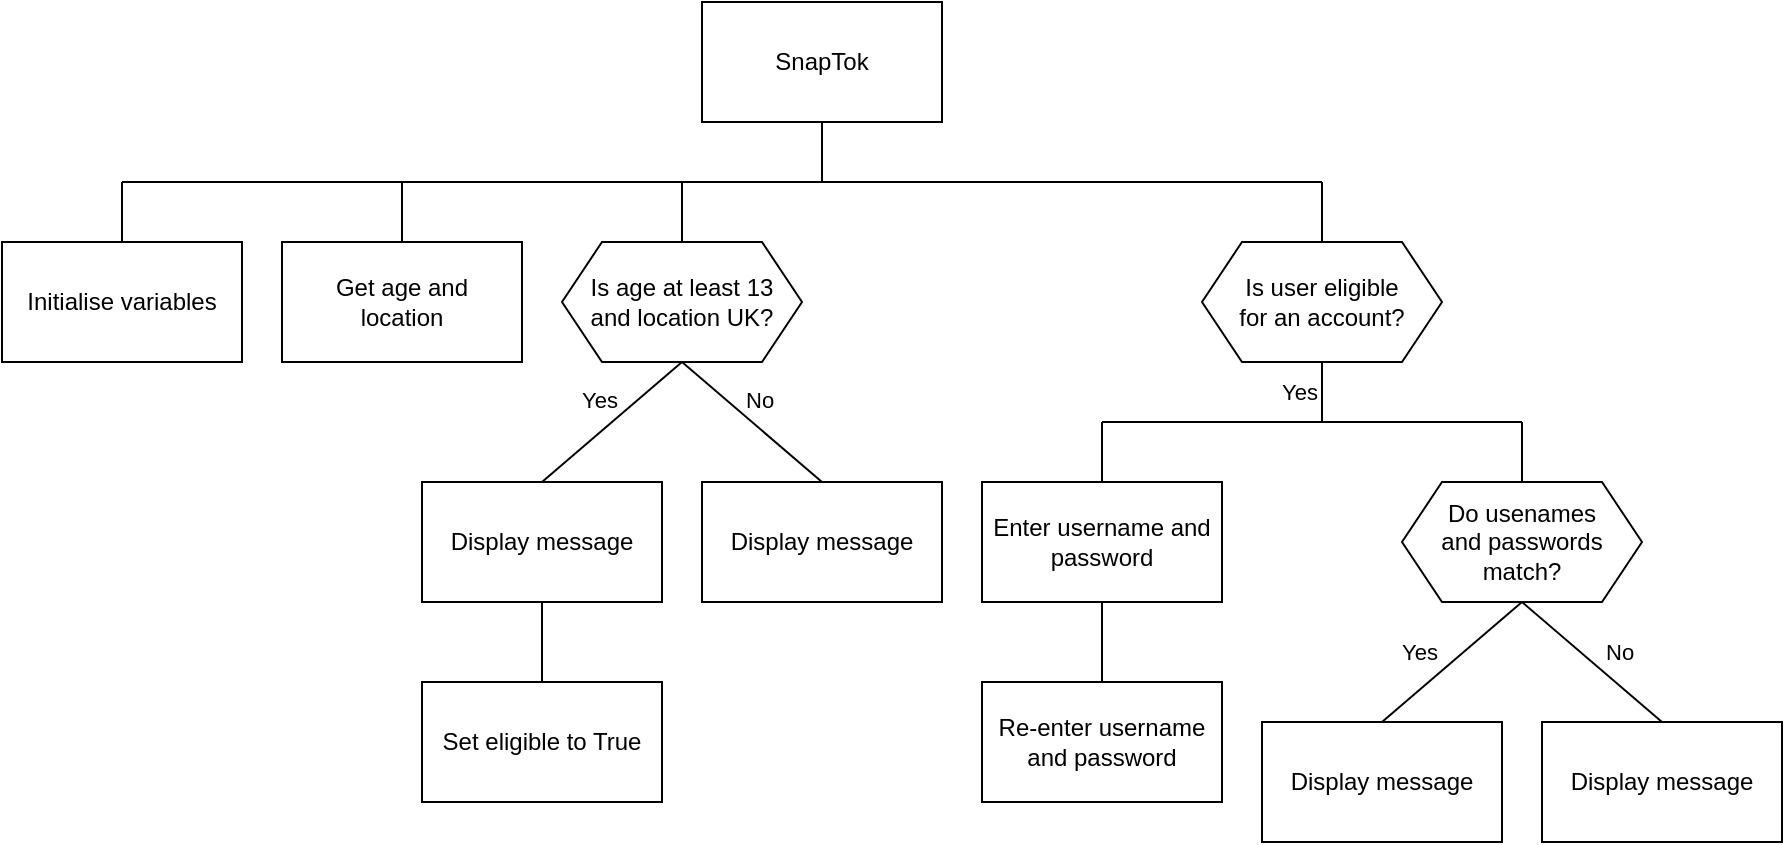 <mxfile version="21.7.5" type="device">
  <diagram name="sd" id="WxBOz_vIAt1np6jKn4KT">
    <mxGraphModel dx="735" dy="564" grid="1" gridSize="10" guides="1" tooltips="1" connect="1" arrows="1" fold="1" page="1" pageScale="1" pageWidth="1169" pageHeight="827" math="0" shadow="0">
      <root>
        <mxCell id="0" />
        <mxCell id="1" parent="0" />
        <mxCell id="EGVu_2AXlCm4AcOK0Q-G-25" style="edgeStyle=none;shape=connector;rounded=0;orthogonalLoop=1;jettySize=auto;html=1;exitX=0.5;exitY=1;exitDx=0;exitDy=0;labelBackgroundColor=default;strokeColor=default;fontFamily=Helvetica;fontSize=11;fontColor=default;endArrow=none;endFill=0;" edge="1" parent="1" source="EGVu_2AXlCm4AcOK0Q-G-1">
          <mxGeometry relative="1" as="geometry">
            <mxPoint x="570" y="290" as="targetPoint" />
          </mxGeometry>
        </mxCell>
        <mxCell id="EGVu_2AXlCm4AcOK0Q-G-1" value="SnapTok" style="rounded=0;whiteSpace=wrap;html=1;spacingLeft=4;spacingRight=4;" vertex="1" parent="1">
          <mxGeometry x="510" y="200" width="120" height="60" as="geometry" />
        </mxCell>
        <mxCell id="EGVu_2AXlCm4AcOK0Q-G-21" style="edgeStyle=none;shape=connector;rounded=0;orthogonalLoop=1;jettySize=auto;html=1;exitX=0.5;exitY=0;exitDx=0;exitDy=0;labelBackgroundColor=default;strokeColor=default;fontFamily=Helvetica;fontSize=11;fontColor=default;endArrow=none;endFill=0;" edge="1" parent="1" source="EGVu_2AXlCm4AcOK0Q-G-2">
          <mxGeometry relative="1" as="geometry">
            <mxPoint x="220" y="290" as="targetPoint" />
          </mxGeometry>
        </mxCell>
        <mxCell id="EGVu_2AXlCm4AcOK0Q-G-2" value="Initialise variables" style="rounded=0;whiteSpace=wrap;html=1;spacingLeft=4;spacingRight=4;" vertex="1" parent="1">
          <mxGeometry x="160" y="320" width="120" height="60" as="geometry" />
        </mxCell>
        <mxCell id="EGVu_2AXlCm4AcOK0Q-G-22" style="edgeStyle=none;shape=connector;rounded=0;orthogonalLoop=1;jettySize=auto;html=1;exitX=0.5;exitY=0;exitDx=0;exitDy=0;labelBackgroundColor=default;strokeColor=default;fontFamily=Helvetica;fontSize=11;fontColor=default;endArrow=none;endFill=0;" edge="1" parent="1" source="EGVu_2AXlCm4AcOK0Q-G-3">
          <mxGeometry relative="1" as="geometry">
            <mxPoint x="360" y="290" as="targetPoint" />
          </mxGeometry>
        </mxCell>
        <mxCell id="EGVu_2AXlCm4AcOK0Q-G-3" value="Get age and location" style="rounded=0;whiteSpace=wrap;html=1;spacingLeft=4;spacingRight=4;" vertex="1" parent="1">
          <mxGeometry x="300" y="320" width="120" height="60" as="geometry" />
        </mxCell>
        <mxCell id="EGVu_2AXlCm4AcOK0Q-G-8" style="rounded=0;orthogonalLoop=1;jettySize=auto;html=1;exitX=0.5;exitY=1;exitDx=0;exitDy=0;entryX=0.5;entryY=0;entryDx=0;entryDy=0;endArrow=none;endFill=0;" edge="1" parent="1" source="EGVu_2AXlCm4AcOK0Q-G-4" target="EGVu_2AXlCm4AcOK0Q-G-5">
          <mxGeometry relative="1" as="geometry" />
        </mxCell>
        <mxCell id="EGVu_2AXlCm4AcOK0Q-G-23" style="edgeStyle=none;shape=connector;rounded=0;orthogonalLoop=1;jettySize=auto;html=1;exitX=0.5;exitY=0;exitDx=0;exitDy=0;labelBackgroundColor=default;strokeColor=default;fontFamily=Helvetica;fontSize=11;fontColor=default;endArrow=none;endFill=0;" edge="1" parent="1" source="EGVu_2AXlCm4AcOK0Q-G-4">
          <mxGeometry relative="1" as="geometry">
            <mxPoint x="500" y="290" as="targetPoint" />
          </mxGeometry>
        </mxCell>
        <mxCell id="EGVu_2AXlCm4AcOK0Q-G-4" value="Is age at least 13 and location UK?" style="shape=hexagon;perimeter=hexagonPerimeter2;whiteSpace=wrap;html=1;fixedSize=1;spacingLeft=4;spacingRight=4;" vertex="1" parent="1">
          <mxGeometry x="440" y="320" width="120" height="60" as="geometry" />
        </mxCell>
        <mxCell id="EGVu_2AXlCm4AcOK0Q-G-10" style="edgeStyle=none;shape=connector;rounded=0;orthogonalLoop=1;jettySize=auto;html=1;exitX=0.5;exitY=1;exitDx=0;exitDy=0;entryX=0.5;entryY=0;entryDx=0;entryDy=0;labelBackgroundColor=default;strokeColor=default;fontFamily=Helvetica;fontSize=11;fontColor=default;endArrow=none;endFill=0;" edge="1" parent="1" source="EGVu_2AXlCm4AcOK0Q-G-5" target="EGVu_2AXlCm4AcOK0Q-G-6">
          <mxGeometry relative="1" as="geometry" />
        </mxCell>
        <mxCell id="EGVu_2AXlCm4AcOK0Q-G-5" value="Display message" style="rounded=0;whiteSpace=wrap;html=1;spacingLeft=4;spacingRight=4;" vertex="1" parent="1">
          <mxGeometry x="370" y="440" width="120" height="60" as="geometry" />
        </mxCell>
        <mxCell id="EGVu_2AXlCm4AcOK0Q-G-6" value="Set eligible to True" style="rounded=0;whiteSpace=wrap;html=1;spacingLeft=4;spacingRight=4;" vertex="1" parent="1">
          <mxGeometry x="370" y="540" width="120" height="60" as="geometry" />
        </mxCell>
        <mxCell id="EGVu_2AXlCm4AcOK0Q-G-9" style="edgeStyle=none;shape=connector;rounded=0;orthogonalLoop=1;jettySize=auto;html=1;exitX=0.5;exitY=0;exitDx=0;exitDy=0;labelBackgroundColor=default;strokeColor=default;fontFamily=Helvetica;fontSize=11;fontColor=default;endArrow=none;endFill=0;entryX=0.5;entryY=1;entryDx=0;entryDy=0;" edge="1" parent="1" source="EGVu_2AXlCm4AcOK0Q-G-7" target="EGVu_2AXlCm4AcOK0Q-G-4">
          <mxGeometry relative="1" as="geometry">
            <mxPoint x="580" y="400" as="targetPoint" />
          </mxGeometry>
        </mxCell>
        <mxCell id="EGVu_2AXlCm4AcOK0Q-G-7" value="Display message" style="rounded=0;whiteSpace=wrap;html=1;spacingLeft=4;spacingRight=4;" vertex="1" parent="1">
          <mxGeometry x="510" y="440" width="120" height="60" as="geometry" />
        </mxCell>
        <mxCell id="EGVu_2AXlCm4AcOK0Q-G-24" style="edgeStyle=none;shape=connector;rounded=0;orthogonalLoop=1;jettySize=auto;html=1;exitX=0.5;exitY=0;exitDx=0;exitDy=0;labelBackgroundColor=default;strokeColor=default;fontFamily=Helvetica;fontSize=11;fontColor=default;endArrow=none;endFill=0;" edge="1" parent="1" source="EGVu_2AXlCm4AcOK0Q-G-11">
          <mxGeometry relative="1" as="geometry">
            <mxPoint x="820" y="290" as="targetPoint" />
          </mxGeometry>
        </mxCell>
        <mxCell id="EGVu_2AXlCm4AcOK0Q-G-28" style="edgeStyle=none;shape=connector;rounded=0;orthogonalLoop=1;jettySize=auto;html=1;exitX=0.5;exitY=1;exitDx=0;exitDy=0;labelBackgroundColor=default;strokeColor=default;fontFamily=Helvetica;fontSize=11;fontColor=default;endArrow=none;endFill=0;" edge="1" parent="1" source="EGVu_2AXlCm4AcOK0Q-G-11">
          <mxGeometry relative="1" as="geometry">
            <mxPoint x="820" y="410" as="targetPoint" />
          </mxGeometry>
        </mxCell>
        <mxCell id="EGVu_2AXlCm4AcOK0Q-G-11" value="Is user eligible&lt;br&gt;for an account?" style="shape=hexagon;perimeter=hexagonPerimeter2;whiteSpace=wrap;html=1;fixedSize=1;spacingLeft=4;spacingRight=4;" vertex="1" parent="1">
          <mxGeometry x="760" y="320" width="120" height="60" as="geometry" />
        </mxCell>
        <mxCell id="EGVu_2AXlCm4AcOK0Q-G-19" style="edgeStyle=none;shape=connector;rounded=0;orthogonalLoop=1;jettySize=auto;html=1;exitX=0.5;exitY=1;exitDx=0;exitDy=0;entryX=0.5;entryY=0;entryDx=0;entryDy=0;labelBackgroundColor=default;strokeColor=default;fontFamily=Helvetica;fontSize=11;fontColor=default;endArrow=none;endFill=0;" edge="1" parent="1" source="EGVu_2AXlCm4AcOK0Q-G-12" target="EGVu_2AXlCm4AcOK0Q-G-13">
          <mxGeometry relative="1" as="geometry" />
        </mxCell>
        <mxCell id="EGVu_2AXlCm4AcOK0Q-G-27" style="edgeStyle=none;shape=connector;rounded=0;orthogonalLoop=1;jettySize=auto;html=1;exitX=0.5;exitY=0;exitDx=0;exitDy=0;labelBackgroundColor=default;strokeColor=default;fontFamily=Helvetica;fontSize=11;fontColor=default;endArrow=none;endFill=0;" edge="1" parent="1" source="EGVu_2AXlCm4AcOK0Q-G-12">
          <mxGeometry relative="1" as="geometry">
            <mxPoint x="710" y="410" as="targetPoint" />
          </mxGeometry>
        </mxCell>
        <mxCell id="EGVu_2AXlCm4AcOK0Q-G-12" value="Enter username and password" style="rounded=0;whiteSpace=wrap;html=1;spacingLeft=4;spacingRight=4;" vertex="1" parent="1">
          <mxGeometry x="650" y="440" width="120" height="60" as="geometry" />
        </mxCell>
        <mxCell id="EGVu_2AXlCm4AcOK0Q-G-13" value="Re-enter username and password" style="rounded=0;whiteSpace=wrap;html=1;spacingLeft=4;spacingRight=4;" vertex="1" parent="1">
          <mxGeometry x="650" y="540" width="120" height="60" as="geometry" />
        </mxCell>
        <mxCell id="EGVu_2AXlCm4AcOK0Q-G-17" style="edgeStyle=none;shape=connector;rounded=0;orthogonalLoop=1;jettySize=auto;html=1;exitX=0.5;exitY=1;exitDx=0;exitDy=0;entryX=0.5;entryY=0;entryDx=0;entryDy=0;labelBackgroundColor=default;strokeColor=default;fontFamily=Helvetica;fontSize=11;fontColor=default;endArrow=none;endFill=0;" edge="1" parent="1" source="EGVu_2AXlCm4AcOK0Q-G-14" target="EGVu_2AXlCm4AcOK0Q-G-15">
          <mxGeometry relative="1" as="geometry" />
        </mxCell>
        <mxCell id="EGVu_2AXlCm4AcOK0Q-G-29" style="edgeStyle=none;shape=connector;rounded=0;orthogonalLoop=1;jettySize=auto;html=1;exitX=0.5;exitY=0;exitDx=0;exitDy=0;labelBackgroundColor=default;strokeColor=default;fontFamily=Helvetica;fontSize=11;fontColor=default;endArrow=none;endFill=0;" edge="1" parent="1" source="EGVu_2AXlCm4AcOK0Q-G-14">
          <mxGeometry relative="1" as="geometry">
            <mxPoint x="920" y="410" as="targetPoint" />
          </mxGeometry>
        </mxCell>
        <mxCell id="EGVu_2AXlCm4AcOK0Q-G-14" value="Do usenames&lt;br&gt;and passwords match?" style="shape=hexagon;perimeter=hexagonPerimeter2;whiteSpace=wrap;html=1;fixedSize=1;spacingLeft=4;spacingRight=4;" vertex="1" parent="1">
          <mxGeometry x="860" y="440" width="120" height="60" as="geometry" />
        </mxCell>
        <mxCell id="EGVu_2AXlCm4AcOK0Q-G-15" value="Display message" style="rounded=0;whiteSpace=wrap;html=1;spacingLeft=4;spacingRight=4;" vertex="1" parent="1">
          <mxGeometry x="790" y="560" width="120" height="60" as="geometry" />
        </mxCell>
        <mxCell id="EGVu_2AXlCm4AcOK0Q-G-18" style="edgeStyle=none;shape=connector;rounded=0;orthogonalLoop=1;jettySize=auto;html=1;exitX=0.5;exitY=0;exitDx=0;exitDy=0;entryX=0.5;entryY=1;entryDx=0;entryDy=0;labelBackgroundColor=default;strokeColor=default;fontFamily=Helvetica;fontSize=11;fontColor=default;endArrow=none;endFill=0;" edge="1" parent="1" source="EGVu_2AXlCm4AcOK0Q-G-16" target="EGVu_2AXlCm4AcOK0Q-G-14">
          <mxGeometry relative="1" as="geometry" />
        </mxCell>
        <mxCell id="EGVu_2AXlCm4AcOK0Q-G-16" value="Display message" style="rounded=0;whiteSpace=wrap;html=1;spacingLeft=4;spacingRight=4;" vertex="1" parent="1">
          <mxGeometry x="930" y="560" width="120" height="60" as="geometry" />
        </mxCell>
        <mxCell id="EGVu_2AXlCm4AcOK0Q-G-20" value="" style="endArrow=none;html=1;rounded=0;labelBackgroundColor=default;strokeColor=default;fontFamily=Helvetica;fontSize=11;fontColor=default;shape=connector;" edge="1" parent="1">
          <mxGeometry width="50" height="50" relative="1" as="geometry">
            <mxPoint x="220" y="290" as="sourcePoint" />
            <mxPoint x="820" y="290" as="targetPoint" />
          </mxGeometry>
        </mxCell>
        <mxCell id="EGVu_2AXlCm4AcOK0Q-G-26" value="" style="endArrow=none;html=1;rounded=0;labelBackgroundColor=default;strokeColor=default;fontFamily=Helvetica;fontSize=11;fontColor=default;shape=connector;" edge="1" parent="1">
          <mxGeometry width="50" height="50" relative="1" as="geometry">
            <mxPoint x="710" y="410" as="sourcePoint" />
            <mxPoint x="920" y="410" as="targetPoint" />
          </mxGeometry>
        </mxCell>
        <mxCell id="EGVu_2AXlCm4AcOK0Q-G-30" value="Yes" style="text;html=1;strokeColor=none;fillColor=none;align=right;verticalAlign=middle;whiteSpace=wrap;rounded=0;fontSize=11;fontFamily=Helvetica;fontColor=default;" vertex="1" parent="1">
          <mxGeometry x="410" y="384" width="60" height="30" as="geometry" />
        </mxCell>
        <mxCell id="EGVu_2AXlCm4AcOK0Q-G-31" value="No" style="text;html=1;strokeColor=none;fillColor=none;align=left;verticalAlign=middle;whiteSpace=wrap;rounded=0;fontSize=11;fontFamily=Helvetica;fontColor=default;" vertex="1" parent="1">
          <mxGeometry x="530" y="384" width="60" height="30" as="geometry" />
        </mxCell>
        <mxCell id="EGVu_2AXlCm4AcOK0Q-G-32" value="No" style="text;html=1;strokeColor=none;fillColor=none;align=left;verticalAlign=middle;whiteSpace=wrap;rounded=0;fontSize=11;fontFamily=Helvetica;fontColor=default;" vertex="1" parent="1">
          <mxGeometry x="960" y="510" width="60" height="30" as="geometry" />
        </mxCell>
        <mxCell id="EGVu_2AXlCm4AcOK0Q-G-33" value="Yes" style="text;html=1;strokeColor=none;fillColor=none;align=right;verticalAlign=middle;whiteSpace=wrap;rounded=0;fontSize=11;fontFamily=Helvetica;fontColor=default;" vertex="1" parent="1">
          <mxGeometry x="760" y="380" width="60" height="30" as="geometry" />
        </mxCell>
        <mxCell id="EGVu_2AXlCm4AcOK0Q-G-34" value="Yes" style="text;html=1;strokeColor=none;fillColor=none;align=right;verticalAlign=middle;whiteSpace=wrap;rounded=0;fontSize=11;fontFamily=Helvetica;fontColor=default;" vertex="1" parent="1">
          <mxGeometry x="820" y="510" width="60" height="30" as="geometry" />
        </mxCell>
      </root>
    </mxGraphModel>
  </diagram>
</mxfile>
